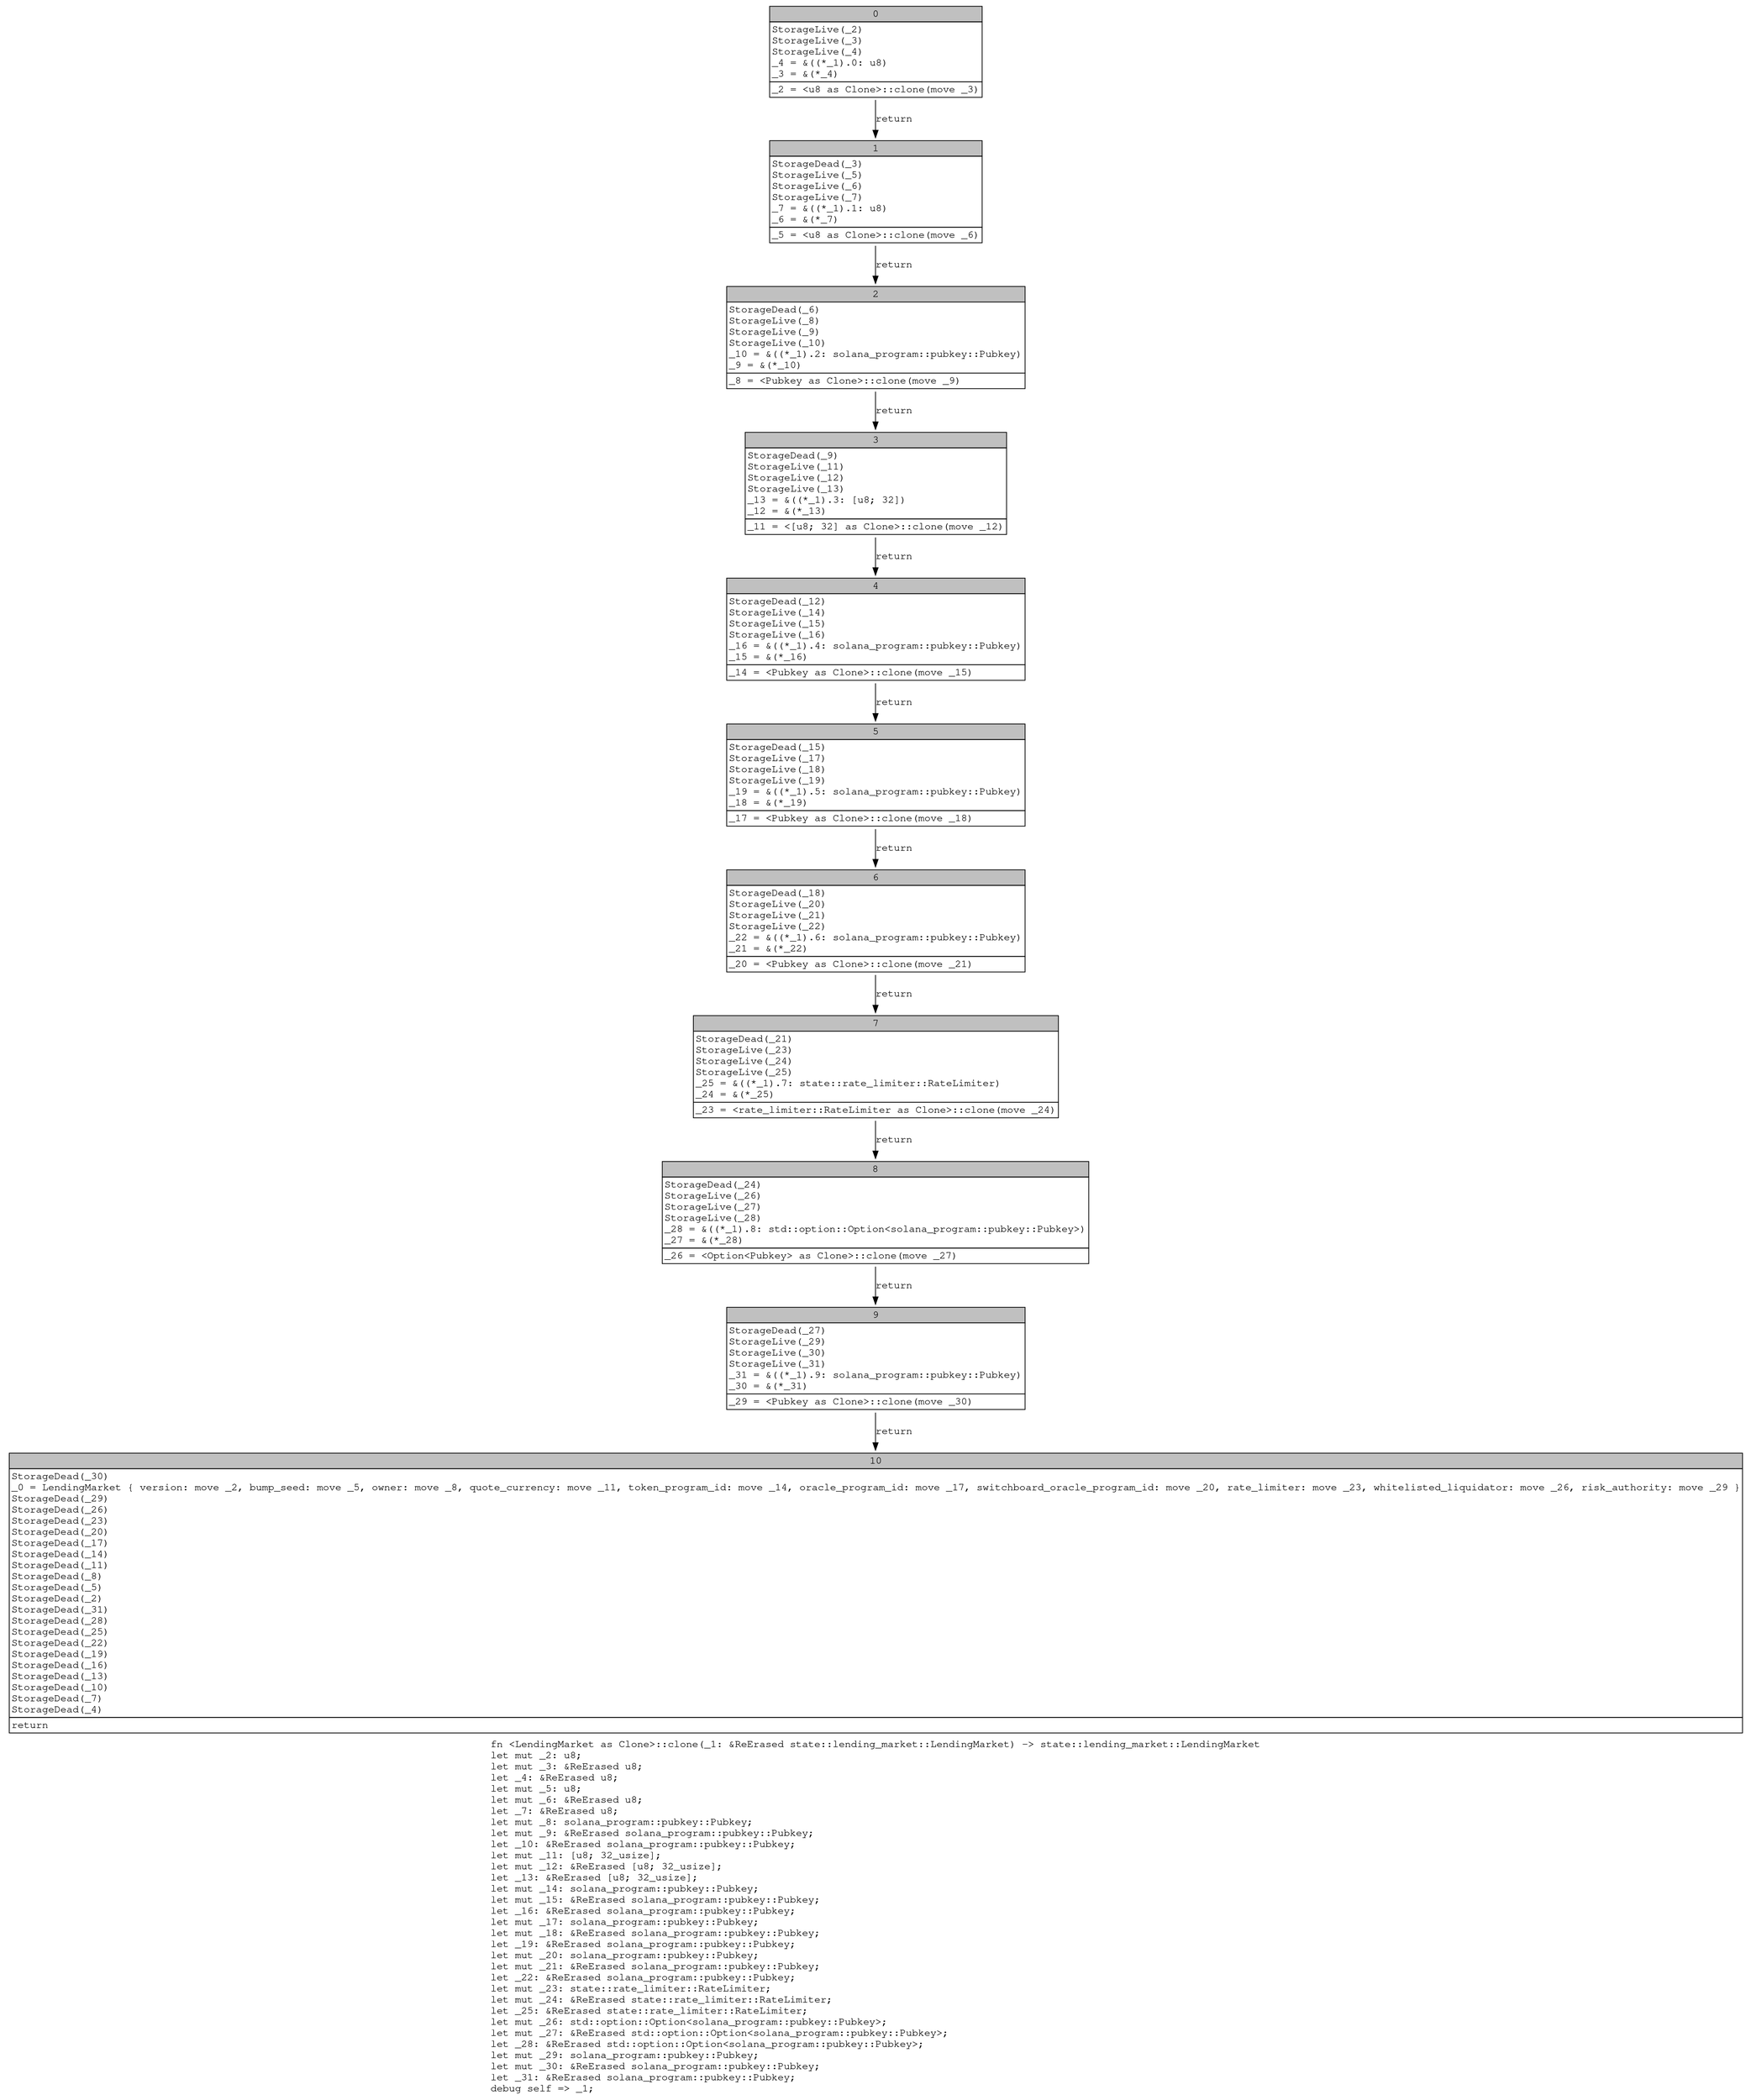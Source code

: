 digraph Mir_0_1862 {
    graph [fontname="Courier, monospace"];
    node [fontname="Courier, monospace"];
    edge [fontname="Courier, monospace"];
    label=<fn &lt;LendingMarket as Clone&gt;::clone(_1: &amp;ReErased state::lending_market::LendingMarket) -&gt; state::lending_market::LendingMarket<br align="left"/>let mut _2: u8;<br align="left"/>let mut _3: &amp;ReErased u8;<br align="left"/>let _4: &amp;ReErased u8;<br align="left"/>let mut _5: u8;<br align="left"/>let mut _6: &amp;ReErased u8;<br align="left"/>let _7: &amp;ReErased u8;<br align="left"/>let mut _8: solana_program::pubkey::Pubkey;<br align="left"/>let mut _9: &amp;ReErased solana_program::pubkey::Pubkey;<br align="left"/>let _10: &amp;ReErased solana_program::pubkey::Pubkey;<br align="left"/>let mut _11: [u8; 32_usize];<br align="left"/>let mut _12: &amp;ReErased [u8; 32_usize];<br align="left"/>let _13: &amp;ReErased [u8; 32_usize];<br align="left"/>let mut _14: solana_program::pubkey::Pubkey;<br align="left"/>let mut _15: &amp;ReErased solana_program::pubkey::Pubkey;<br align="left"/>let _16: &amp;ReErased solana_program::pubkey::Pubkey;<br align="left"/>let mut _17: solana_program::pubkey::Pubkey;<br align="left"/>let mut _18: &amp;ReErased solana_program::pubkey::Pubkey;<br align="left"/>let _19: &amp;ReErased solana_program::pubkey::Pubkey;<br align="left"/>let mut _20: solana_program::pubkey::Pubkey;<br align="left"/>let mut _21: &amp;ReErased solana_program::pubkey::Pubkey;<br align="left"/>let _22: &amp;ReErased solana_program::pubkey::Pubkey;<br align="left"/>let mut _23: state::rate_limiter::RateLimiter;<br align="left"/>let mut _24: &amp;ReErased state::rate_limiter::RateLimiter;<br align="left"/>let _25: &amp;ReErased state::rate_limiter::RateLimiter;<br align="left"/>let mut _26: std::option::Option&lt;solana_program::pubkey::Pubkey&gt;;<br align="left"/>let mut _27: &amp;ReErased std::option::Option&lt;solana_program::pubkey::Pubkey&gt;;<br align="left"/>let _28: &amp;ReErased std::option::Option&lt;solana_program::pubkey::Pubkey&gt;;<br align="left"/>let mut _29: solana_program::pubkey::Pubkey;<br align="left"/>let mut _30: &amp;ReErased solana_program::pubkey::Pubkey;<br align="left"/>let _31: &amp;ReErased solana_program::pubkey::Pubkey;<br align="left"/>debug self =&gt; _1;<br align="left"/>>;
    bb0__0_1862 [shape="none", label=<<table border="0" cellborder="1" cellspacing="0"><tr><td bgcolor="gray" align="center" colspan="1">0</td></tr><tr><td align="left" balign="left">StorageLive(_2)<br/>StorageLive(_3)<br/>StorageLive(_4)<br/>_4 = &amp;((*_1).0: u8)<br/>_3 = &amp;(*_4)<br/></td></tr><tr><td align="left">_2 = &lt;u8 as Clone&gt;::clone(move _3)</td></tr></table>>];
    bb1__0_1862 [shape="none", label=<<table border="0" cellborder="1" cellspacing="0"><tr><td bgcolor="gray" align="center" colspan="1">1</td></tr><tr><td align="left" balign="left">StorageDead(_3)<br/>StorageLive(_5)<br/>StorageLive(_6)<br/>StorageLive(_7)<br/>_7 = &amp;((*_1).1: u8)<br/>_6 = &amp;(*_7)<br/></td></tr><tr><td align="left">_5 = &lt;u8 as Clone&gt;::clone(move _6)</td></tr></table>>];
    bb2__0_1862 [shape="none", label=<<table border="0" cellborder="1" cellspacing="0"><tr><td bgcolor="gray" align="center" colspan="1">2</td></tr><tr><td align="left" balign="left">StorageDead(_6)<br/>StorageLive(_8)<br/>StorageLive(_9)<br/>StorageLive(_10)<br/>_10 = &amp;((*_1).2: solana_program::pubkey::Pubkey)<br/>_9 = &amp;(*_10)<br/></td></tr><tr><td align="left">_8 = &lt;Pubkey as Clone&gt;::clone(move _9)</td></tr></table>>];
    bb3__0_1862 [shape="none", label=<<table border="0" cellborder="1" cellspacing="0"><tr><td bgcolor="gray" align="center" colspan="1">3</td></tr><tr><td align="left" balign="left">StorageDead(_9)<br/>StorageLive(_11)<br/>StorageLive(_12)<br/>StorageLive(_13)<br/>_13 = &amp;((*_1).3: [u8; 32])<br/>_12 = &amp;(*_13)<br/></td></tr><tr><td align="left">_11 = &lt;[u8; 32] as Clone&gt;::clone(move _12)</td></tr></table>>];
    bb4__0_1862 [shape="none", label=<<table border="0" cellborder="1" cellspacing="0"><tr><td bgcolor="gray" align="center" colspan="1">4</td></tr><tr><td align="left" balign="left">StorageDead(_12)<br/>StorageLive(_14)<br/>StorageLive(_15)<br/>StorageLive(_16)<br/>_16 = &amp;((*_1).4: solana_program::pubkey::Pubkey)<br/>_15 = &amp;(*_16)<br/></td></tr><tr><td align="left">_14 = &lt;Pubkey as Clone&gt;::clone(move _15)</td></tr></table>>];
    bb5__0_1862 [shape="none", label=<<table border="0" cellborder="1" cellspacing="0"><tr><td bgcolor="gray" align="center" colspan="1">5</td></tr><tr><td align="left" balign="left">StorageDead(_15)<br/>StorageLive(_17)<br/>StorageLive(_18)<br/>StorageLive(_19)<br/>_19 = &amp;((*_1).5: solana_program::pubkey::Pubkey)<br/>_18 = &amp;(*_19)<br/></td></tr><tr><td align="left">_17 = &lt;Pubkey as Clone&gt;::clone(move _18)</td></tr></table>>];
    bb6__0_1862 [shape="none", label=<<table border="0" cellborder="1" cellspacing="0"><tr><td bgcolor="gray" align="center" colspan="1">6</td></tr><tr><td align="left" balign="left">StorageDead(_18)<br/>StorageLive(_20)<br/>StorageLive(_21)<br/>StorageLive(_22)<br/>_22 = &amp;((*_1).6: solana_program::pubkey::Pubkey)<br/>_21 = &amp;(*_22)<br/></td></tr><tr><td align="left">_20 = &lt;Pubkey as Clone&gt;::clone(move _21)</td></tr></table>>];
    bb7__0_1862 [shape="none", label=<<table border="0" cellborder="1" cellspacing="0"><tr><td bgcolor="gray" align="center" colspan="1">7</td></tr><tr><td align="left" balign="left">StorageDead(_21)<br/>StorageLive(_23)<br/>StorageLive(_24)<br/>StorageLive(_25)<br/>_25 = &amp;((*_1).7: state::rate_limiter::RateLimiter)<br/>_24 = &amp;(*_25)<br/></td></tr><tr><td align="left">_23 = &lt;rate_limiter::RateLimiter as Clone&gt;::clone(move _24)</td></tr></table>>];
    bb8__0_1862 [shape="none", label=<<table border="0" cellborder="1" cellspacing="0"><tr><td bgcolor="gray" align="center" colspan="1">8</td></tr><tr><td align="left" balign="left">StorageDead(_24)<br/>StorageLive(_26)<br/>StorageLive(_27)<br/>StorageLive(_28)<br/>_28 = &amp;((*_1).8: std::option::Option&lt;solana_program::pubkey::Pubkey&gt;)<br/>_27 = &amp;(*_28)<br/></td></tr><tr><td align="left">_26 = &lt;Option&lt;Pubkey&gt; as Clone&gt;::clone(move _27)</td></tr></table>>];
    bb9__0_1862 [shape="none", label=<<table border="0" cellborder="1" cellspacing="0"><tr><td bgcolor="gray" align="center" colspan="1">9</td></tr><tr><td align="left" balign="left">StorageDead(_27)<br/>StorageLive(_29)<br/>StorageLive(_30)<br/>StorageLive(_31)<br/>_31 = &amp;((*_1).9: solana_program::pubkey::Pubkey)<br/>_30 = &amp;(*_31)<br/></td></tr><tr><td align="left">_29 = &lt;Pubkey as Clone&gt;::clone(move _30)</td></tr></table>>];
    bb10__0_1862 [shape="none", label=<<table border="0" cellborder="1" cellspacing="0"><tr><td bgcolor="gray" align="center" colspan="1">10</td></tr><tr><td align="left" balign="left">StorageDead(_30)<br/>_0 = LendingMarket { version: move _2, bump_seed: move _5, owner: move _8, quote_currency: move _11, token_program_id: move _14, oracle_program_id: move _17, switchboard_oracle_program_id: move _20, rate_limiter: move _23, whitelisted_liquidator: move _26, risk_authority: move _29 }<br/>StorageDead(_29)<br/>StorageDead(_26)<br/>StorageDead(_23)<br/>StorageDead(_20)<br/>StorageDead(_17)<br/>StorageDead(_14)<br/>StorageDead(_11)<br/>StorageDead(_8)<br/>StorageDead(_5)<br/>StorageDead(_2)<br/>StorageDead(_31)<br/>StorageDead(_28)<br/>StorageDead(_25)<br/>StorageDead(_22)<br/>StorageDead(_19)<br/>StorageDead(_16)<br/>StorageDead(_13)<br/>StorageDead(_10)<br/>StorageDead(_7)<br/>StorageDead(_4)<br/></td></tr><tr><td align="left">return</td></tr></table>>];
    bb0__0_1862 -> bb1__0_1862 [label="return"];
    bb1__0_1862 -> bb2__0_1862 [label="return"];
    bb2__0_1862 -> bb3__0_1862 [label="return"];
    bb3__0_1862 -> bb4__0_1862 [label="return"];
    bb4__0_1862 -> bb5__0_1862 [label="return"];
    bb5__0_1862 -> bb6__0_1862 [label="return"];
    bb6__0_1862 -> bb7__0_1862 [label="return"];
    bb7__0_1862 -> bb8__0_1862 [label="return"];
    bb8__0_1862 -> bb9__0_1862 [label="return"];
    bb9__0_1862 -> bb10__0_1862 [label="return"];
}
